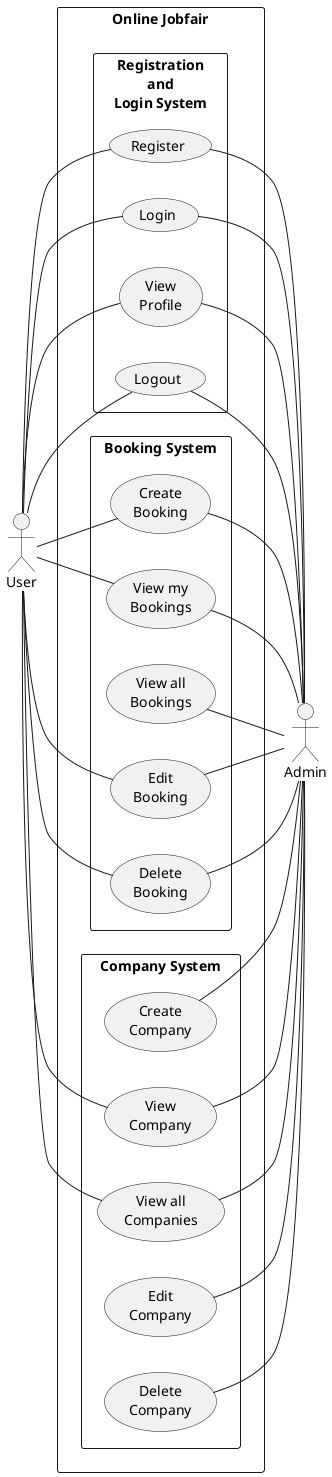 @startuml Online Jobfair Use Case Diagram
left to right direction
actor "User" as user
rectangle "Online Jobfair" as jobfair {
    rectangle "Registration\nand\nLogin System" as registration {
        usecase "Register" as register
        usecase "Login" as login
        usecase "View\nProfile" as viewProfile
        usecase "Logout" as logout
    }
    rectangle "Booking System" as booking {
        usecase "Create\nBooking" as createBooking
        usecase "View my\nBookings" as viewMyBookings
        usecase "View all\nBookings" as viewAllBookings
        usecase "Edit\nBooking" as editBooking
        usecase "Delete\nBooking" as deleteBooking
    }
    rectangle "Company System" as company {
        usecase "Create\nCompany" as createCompany
        usecase "View\nCompany" as viewCompany
        usecase "View all\nCompanies" as viewAllCompanies
        usecase "Edit\nCompany" as editCompany
        usecase "Delete\nCompany" as deleteCompany
    }
}
actor "Admin" as admin

user -- register
user -- login
user -- viewProfile
user -- logout
user -- createBooking
user -- viewMyBookings
user -- editBooking
user -- deleteBooking
user -- viewCompany
user -- viewAllCompanies

register -- admin
login -- admin
viewProfile -- admin
logout -- admin
createBooking -- admin
viewMyBookings -- admin
viewAllBookings -- admin
editBooking -- admin
deleteBooking -- admin
createCompany -- admin
viewCompany -- admin
viewAllCompanies -- admin
editCompany -- admin
deleteCompany -- admin

@enduml